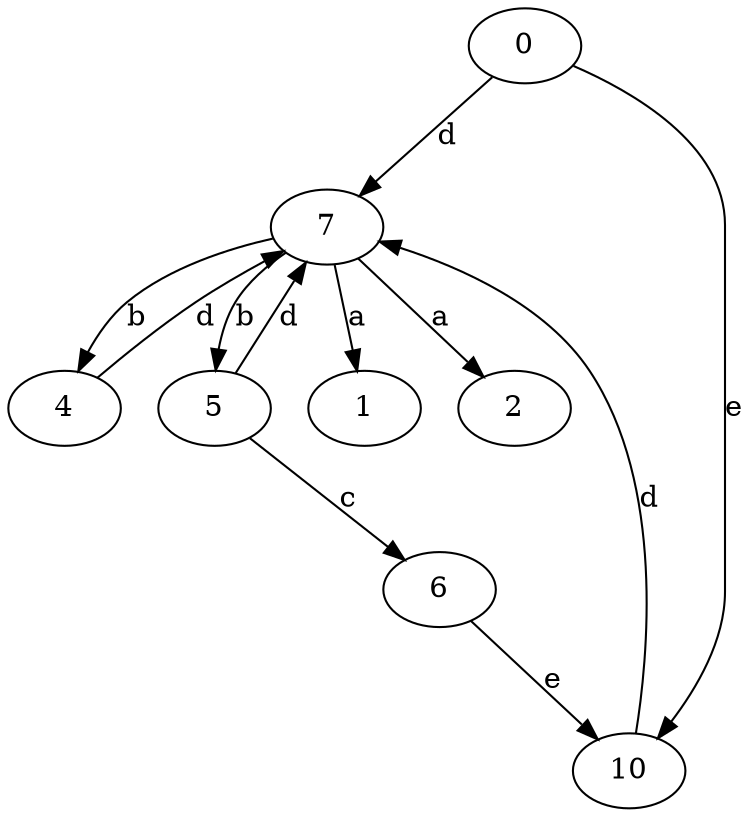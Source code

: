 strict digraph  {
1;
2;
4;
5;
6;
7;
10;
0;
4 -> 7  [label=d];
5 -> 6  [label=c];
5 -> 7  [label=d];
6 -> 10  [label=e];
7 -> 1  [label=a];
7 -> 2  [label=a];
7 -> 4  [label=b];
7 -> 5  [label=b];
10 -> 7  [label=d];
0 -> 7  [label=d];
0 -> 10  [label=e];
}
